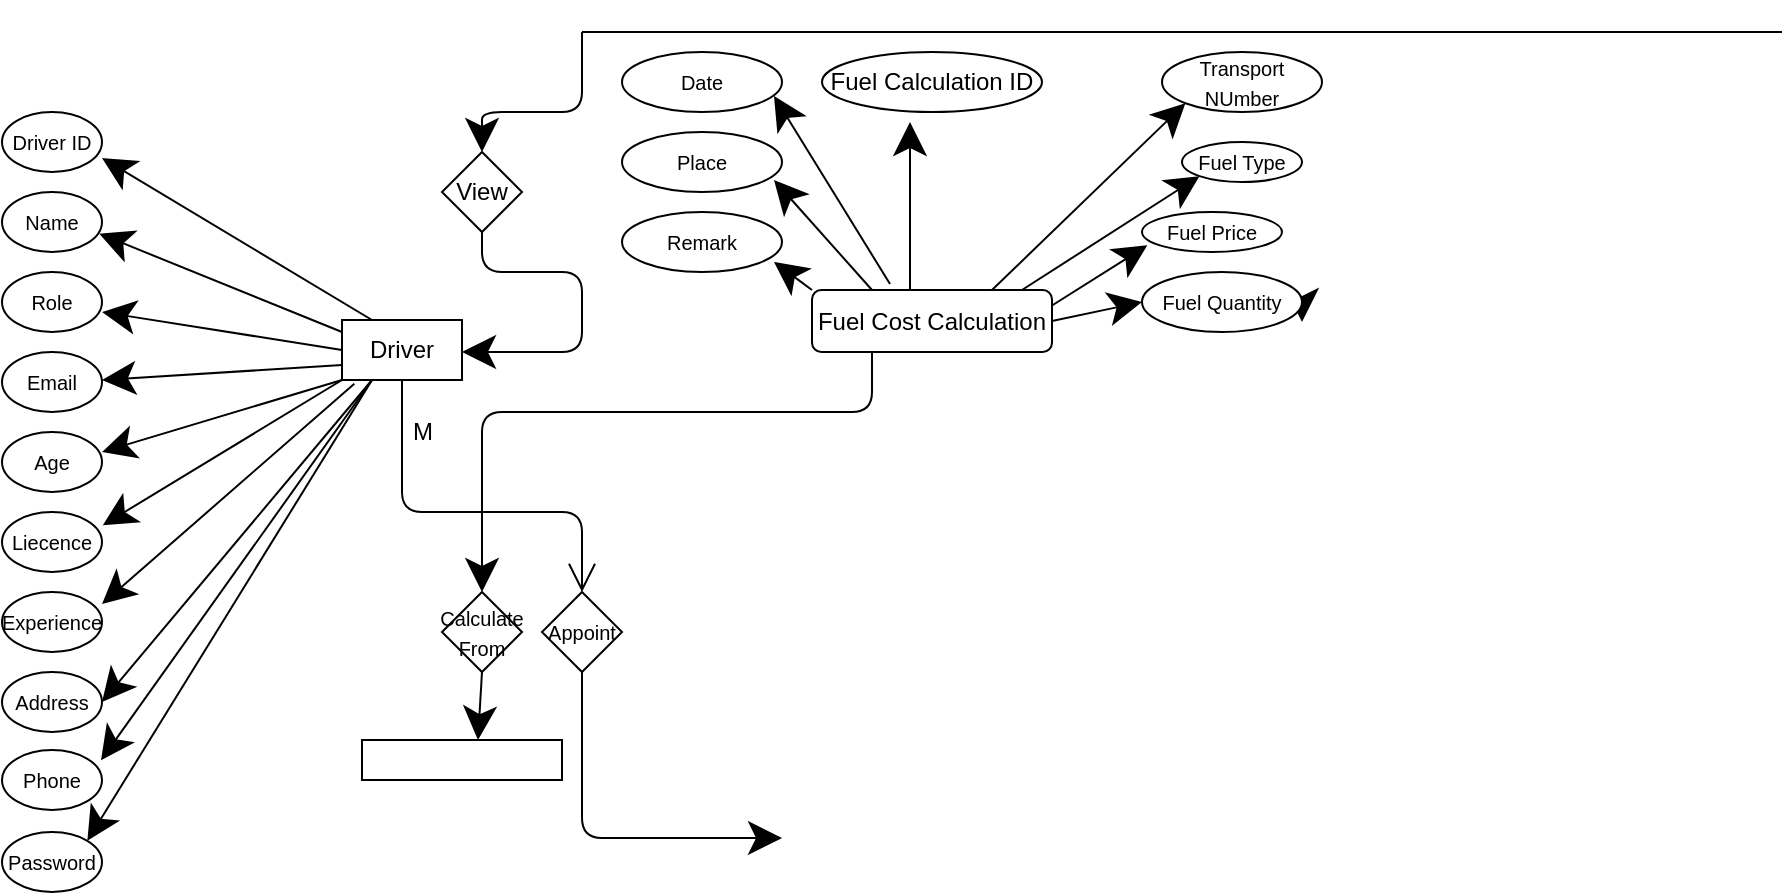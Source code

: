 <mxfile version="15.3.3" type="github">
  <diagram id="WUtvsR8JQNHbGCfWxzJ2" name="Page-1">
    <mxGraphModel dx="868" dy="450" grid="1" gridSize="10" guides="1" tooltips="1" connect="1" arrows="1" fold="1" page="1" pageScale="1" pageWidth="1169" pageHeight="827" math="0" shadow="0">
      <root>
        <mxCell id="0" />
        <mxCell id="1" parent="0" />
        <mxCell id="knASVPoed2hm8nHkAF8M-1" value="" style="endArrow=none;html=1;startSize=14;endSize=14;sourcePerimeterSpacing=8;targetPerimeterSpacing=8;" edge="1" parent="1">
          <mxGeometry width="50" height="50" relative="1" as="geometry">
            <mxPoint x="320" y="40" as="sourcePoint" />
            <mxPoint x="920" y="40" as="targetPoint" />
          </mxGeometry>
        </mxCell>
        <mxCell id="knASVPoed2hm8nHkAF8M-5" value="" style="endArrow=classic;html=1;startSize=14;endSize=14;sourcePerimeterSpacing=8;targetPerimeterSpacing=8;" edge="1" parent="1">
          <mxGeometry width="50" height="50" relative="1" as="geometry">
            <mxPoint x="320" y="40" as="sourcePoint" />
            <mxPoint x="270" y="100" as="targetPoint" />
            <Array as="points">
              <mxPoint x="320" y="80" />
              <mxPoint x="270" y="80" />
            </Array>
          </mxGeometry>
        </mxCell>
        <mxCell id="knASVPoed2hm8nHkAF8M-6" value="View" style="rhombus;whiteSpace=wrap;html=1;hachureGap=4;pointerEvents=0;" vertex="1" parent="1">
          <mxGeometry x="250" y="100" width="40" height="40" as="geometry" />
        </mxCell>
        <mxCell id="knASVPoed2hm8nHkAF8M-8" value="" style="endArrow=classic;html=1;startSize=14;endSize=14;sourcePerimeterSpacing=8;targetPerimeterSpacing=8;exitX=0.5;exitY=1;exitDx=0;exitDy=0;" edge="1" parent="1" source="knASVPoed2hm8nHkAF8M-6">
          <mxGeometry width="50" height="50" relative="1" as="geometry">
            <mxPoint x="550" y="170" as="sourcePoint" />
            <mxPoint x="260" y="200" as="targetPoint" />
            <Array as="points">
              <mxPoint x="270" y="160" />
              <mxPoint x="320" y="160" />
              <mxPoint x="320" y="200" />
              <mxPoint x="270" y="200" />
            </Array>
          </mxGeometry>
        </mxCell>
        <mxCell id="knASVPoed2hm8nHkAF8M-9" value="Driver" style="rounded=0;whiteSpace=wrap;html=1;hachureGap=4;pointerEvents=0;" vertex="1" parent="1">
          <mxGeometry x="200" y="184" width="60" height="30" as="geometry" />
        </mxCell>
        <mxCell id="knASVPoed2hm8nHkAF8M-10" value="" style="endArrow=classic;html=1;startSize=14;endSize=14;sourcePerimeterSpacing=8;targetPerimeterSpacing=8;exitX=0.25;exitY=0;exitDx=0;exitDy=0;" edge="1" parent="1" source="knASVPoed2hm8nHkAF8M-9">
          <mxGeometry width="50" height="50" relative="1" as="geometry">
            <mxPoint x="200" y="230" as="sourcePoint" />
            <mxPoint x="80" y="103" as="targetPoint" />
          </mxGeometry>
        </mxCell>
        <mxCell id="knASVPoed2hm8nHkAF8M-11" value="&lt;font style=&quot;font-size: 10px&quot;&gt;Driver ID&lt;/font&gt;" style="ellipse;whiteSpace=wrap;html=1;hachureGap=4;pointerEvents=0;" vertex="1" parent="1">
          <mxGeometry x="30" y="80" width="50" height="30" as="geometry" />
        </mxCell>
        <mxCell id="knASVPoed2hm8nHkAF8M-12" value="&lt;font style=&quot;font-size: 10px&quot;&gt;Name&lt;/font&gt;" style="ellipse;whiteSpace=wrap;html=1;hachureGap=4;pointerEvents=0;" vertex="1" parent="1">
          <mxGeometry x="30" y="120" width="50" height="30" as="geometry" />
        </mxCell>
        <mxCell id="knASVPoed2hm8nHkAF8M-13" value="&lt;font style=&quot;font-size: 10px&quot;&gt;Role&lt;/font&gt;" style="ellipse;whiteSpace=wrap;html=1;hachureGap=4;pointerEvents=0;" vertex="1" parent="1">
          <mxGeometry x="30" y="160" width="50" height="30" as="geometry" />
        </mxCell>
        <mxCell id="knASVPoed2hm8nHkAF8M-14" value="&lt;font style=&quot;font-size: 10px&quot;&gt;Age&lt;/font&gt;" style="ellipse;whiteSpace=wrap;html=1;hachureGap=4;pointerEvents=0;" vertex="1" parent="1">
          <mxGeometry x="30" y="240" width="50" height="30" as="geometry" />
        </mxCell>
        <mxCell id="knASVPoed2hm8nHkAF8M-15" value="&lt;font style=&quot;font-size: 10px&quot;&gt;Email&lt;/font&gt;" style="ellipse;whiteSpace=wrap;html=1;hachureGap=4;pointerEvents=0;" vertex="1" parent="1">
          <mxGeometry x="30" y="200" width="50" height="30" as="geometry" />
        </mxCell>
        <mxCell id="knASVPoed2hm8nHkAF8M-16" value="&lt;font style=&quot;font-size: 10px&quot;&gt;Liecence&lt;/font&gt;" style="ellipse;whiteSpace=wrap;html=1;hachureGap=4;pointerEvents=0;" vertex="1" parent="1">
          <mxGeometry x="30" y="280" width="50" height="30" as="geometry" />
        </mxCell>
        <mxCell id="knASVPoed2hm8nHkAF8M-17" value="&lt;font style=&quot;font-size: 10px&quot;&gt;Experience&lt;/font&gt;" style="ellipse;whiteSpace=wrap;html=1;hachureGap=4;pointerEvents=0;" vertex="1" parent="1">
          <mxGeometry x="30" y="320" width="50" height="30" as="geometry" />
        </mxCell>
        <mxCell id="knASVPoed2hm8nHkAF8M-18" value="&lt;font style=&quot;font-size: 10px&quot;&gt;Address&lt;/font&gt;" style="ellipse;whiteSpace=wrap;html=1;hachureGap=4;pointerEvents=0;" vertex="1" parent="1">
          <mxGeometry x="30" y="360" width="50" height="30" as="geometry" />
        </mxCell>
        <mxCell id="knASVPoed2hm8nHkAF8M-19" value="&lt;font style=&quot;font-size: 10px&quot;&gt;Phone&lt;/font&gt;" style="ellipse;whiteSpace=wrap;html=1;hachureGap=4;pointerEvents=0;" vertex="1" parent="1">
          <mxGeometry x="30" y="399" width="50" height="30" as="geometry" />
        </mxCell>
        <mxCell id="knASVPoed2hm8nHkAF8M-20" value="&lt;font style=&quot;font-size: 10px&quot;&gt;Password&lt;/font&gt;" style="ellipse;whiteSpace=wrap;html=1;hachureGap=4;pointerEvents=0;" vertex="1" parent="1">
          <mxGeometry x="30" y="440" width="50" height="30" as="geometry" />
        </mxCell>
        <mxCell id="knASVPoed2hm8nHkAF8M-22" value="" style="endArrow=classic;html=1;startSize=14;endSize=14;sourcePerimeterSpacing=8;targetPerimeterSpacing=8;entryX=0.973;entryY=0.694;entryDx=0;entryDy=0;entryPerimeter=0;" edge="1" parent="1" target="knASVPoed2hm8nHkAF8M-12">
          <mxGeometry width="50" height="50" relative="1" as="geometry">
            <mxPoint x="200" y="190" as="sourcePoint" />
            <mxPoint x="80" y="156" as="targetPoint" />
          </mxGeometry>
        </mxCell>
        <mxCell id="knASVPoed2hm8nHkAF8M-23" value="" style="endArrow=classic;html=1;startSize=14;endSize=14;sourcePerimeterSpacing=8;targetPerimeterSpacing=8;exitX=0;exitY=0.5;exitDx=0;exitDy=0;" edge="1" parent="1" source="knASVPoed2hm8nHkAF8M-9">
          <mxGeometry width="50" height="50" relative="1" as="geometry">
            <mxPoint x="215" y="244" as="sourcePoint" />
            <mxPoint x="80" y="180" as="targetPoint" />
          </mxGeometry>
        </mxCell>
        <mxCell id="knASVPoed2hm8nHkAF8M-24" value="" style="endArrow=classic;html=1;startSize=14;endSize=14;sourcePerimeterSpacing=8;targetPerimeterSpacing=8;exitX=0;exitY=0.75;exitDx=0;exitDy=0;" edge="1" parent="1" source="knASVPoed2hm8nHkAF8M-9">
          <mxGeometry width="50" height="50" relative="1" as="geometry">
            <mxPoint x="215" y="278" as="sourcePoint" />
            <mxPoint x="80" y="214" as="targetPoint" />
          </mxGeometry>
        </mxCell>
        <mxCell id="knASVPoed2hm8nHkAF8M-25" value="" style="endArrow=classic;html=1;startSize=14;endSize=14;sourcePerimeterSpacing=8;targetPerimeterSpacing=8;exitX=0;exitY=1;exitDx=0;exitDy=0;" edge="1" parent="1" source="knASVPoed2hm8nHkAF8M-9">
          <mxGeometry width="50" height="50" relative="1" as="geometry">
            <mxPoint x="215" y="314" as="sourcePoint" />
            <mxPoint x="80" y="250" as="targetPoint" />
          </mxGeometry>
        </mxCell>
        <mxCell id="knASVPoed2hm8nHkAF8M-26" value="" style="endArrow=classic;html=1;startSize=14;endSize=14;sourcePerimeterSpacing=8;targetPerimeterSpacing=8;exitX=0;exitY=1;exitDx=0;exitDy=0;entryX=1.007;entryY=0.222;entryDx=0;entryDy=0;entryPerimeter=0;" edge="1" parent="1" source="knASVPoed2hm8nHkAF8M-9" target="knASVPoed2hm8nHkAF8M-16">
          <mxGeometry width="50" height="50" relative="1" as="geometry">
            <mxPoint x="180" y="310" as="sourcePoint" />
            <mxPoint x="45" y="246" as="targetPoint" />
          </mxGeometry>
        </mxCell>
        <mxCell id="knASVPoed2hm8nHkAF8M-27" value="" style="endArrow=classic;html=1;startSize=14;endSize=14;sourcePerimeterSpacing=8;targetPerimeterSpacing=8;exitX=0.103;exitY=1.061;exitDx=0;exitDy=0;exitPerimeter=0;" edge="1" parent="1" source="knASVPoed2hm8nHkAF8M-9">
          <mxGeometry width="50" height="50" relative="1" as="geometry">
            <mxPoint x="210" y="210" as="sourcePoint" />
            <mxPoint x="80" y="326" as="targetPoint" />
          </mxGeometry>
        </mxCell>
        <mxCell id="knASVPoed2hm8nHkAF8M-28" value="" style="endArrow=classic;html=1;startSize=14;endSize=14;sourcePerimeterSpacing=8;targetPerimeterSpacing=8;exitX=0.25;exitY=1;exitDx=0;exitDy=0;entryX=1;entryY=0.5;entryDx=0;entryDy=0;" edge="1" parent="1" source="knASVPoed2hm8nHkAF8M-9" target="knASVPoed2hm8nHkAF8M-18">
          <mxGeometry width="50" height="50" relative="1" as="geometry">
            <mxPoint x="285" y="254" as="sourcePoint" />
            <mxPoint x="150" y="190" as="targetPoint" />
          </mxGeometry>
        </mxCell>
        <mxCell id="knASVPoed2hm8nHkAF8M-29" value="" style="endArrow=classic;html=1;startSize=14;endSize=14;sourcePerimeterSpacing=8;targetPerimeterSpacing=8;exitX=0.25;exitY=1;exitDx=0;exitDy=0;entryX=0.99;entryY=0.172;entryDx=0;entryDy=0;entryPerimeter=0;" edge="1" parent="1" source="knASVPoed2hm8nHkAF8M-9" target="knASVPoed2hm8nHkAF8M-19">
          <mxGeometry width="50" height="50" relative="1" as="geometry">
            <mxPoint x="295" y="264" as="sourcePoint" />
            <mxPoint x="160" y="200" as="targetPoint" />
          </mxGeometry>
        </mxCell>
        <mxCell id="knASVPoed2hm8nHkAF8M-30" value="" style="endArrow=classic;html=1;startSize=14;endSize=14;sourcePerimeterSpacing=8;targetPerimeterSpacing=8;exitX=0.25;exitY=1;exitDx=0;exitDy=0;entryX=1;entryY=0;entryDx=0;entryDy=0;" edge="1" parent="1" source="knASVPoed2hm8nHkAF8M-9" target="knASVPoed2hm8nHkAF8M-20">
          <mxGeometry width="50" height="50" relative="1" as="geometry">
            <mxPoint x="305" y="274" as="sourcePoint" />
            <mxPoint x="170" y="210" as="targetPoint" />
          </mxGeometry>
        </mxCell>
        <mxCell id="knASVPoed2hm8nHkAF8M-31" value="" style="endArrow=open;endFill=1;endSize=12;html=1;sourcePerimeterSpacing=8;targetPerimeterSpacing=8;exitX=0.5;exitY=1;exitDx=0;exitDy=0;" edge="1" parent="1" source="knASVPoed2hm8nHkAF8M-9">
          <mxGeometry width="160" relative="1" as="geometry">
            <mxPoint x="200" y="300" as="sourcePoint" />
            <mxPoint x="320" y="320" as="targetPoint" />
            <Array as="points">
              <mxPoint x="230" y="280" />
              <mxPoint x="320" y="280" />
            </Array>
          </mxGeometry>
        </mxCell>
        <mxCell id="knASVPoed2hm8nHkAF8M-32" value="&lt;font style=&quot;font-size: 10px&quot;&gt;Appoint&lt;/font&gt;" style="rhombus;whiteSpace=wrap;html=1;hachureGap=4;pointerEvents=0;" vertex="1" parent="1">
          <mxGeometry x="300" y="320" width="40" height="40" as="geometry" />
        </mxCell>
        <mxCell id="knASVPoed2hm8nHkAF8M-33" value="" style="endArrow=classic;html=1;startSize=14;endSize=14;sourcePerimeterSpacing=8;targetPerimeterSpacing=8;exitX=0.5;exitY=1;exitDx=0;exitDy=0;" edge="1" parent="1" source="knASVPoed2hm8nHkAF8M-32">
          <mxGeometry width="50" height="50" relative="1" as="geometry">
            <mxPoint x="150" y="490" as="sourcePoint" />
            <mxPoint x="420" y="443" as="targetPoint" />
            <Array as="points">
              <mxPoint x="320" y="443" />
            </Array>
          </mxGeometry>
        </mxCell>
        <mxCell id="knASVPoed2hm8nHkAF8M-34" value="Fuel Cost Calculation" style="rounded=1;whiteSpace=wrap;html=1;hachureGap=4;pointerEvents=0;" vertex="1" parent="1">
          <mxGeometry x="435" y="169" width="120" height="31" as="geometry" />
        </mxCell>
        <mxCell id="knASVPoed2hm8nHkAF8M-37" value="M" style="text;html=1;align=center;verticalAlign=middle;resizable=0;points=[];autosize=1;strokeColor=none;fillColor=none;" vertex="1" parent="1">
          <mxGeometry x="225" y="230" width="30" height="20" as="geometry" />
        </mxCell>
        <mxCell id="knASVPoed2hm8nHkAF8M-38" value="" style="endArrow=classic;html=1;startSize=14;endSize=14;targetPerimeterSpacing=8;exitX=1;exitY=0.5;exitDx=0;exitDy=0;startArrow=none;" edge="1" parent="1" source="knASVPoed2hm8nHkAF8M-39">
          <mxGeometry width="50" height="50" relative="1" as="geometry">
            <mxPoint x="540" y="170" as="sourcePoint" />
            <mxPoint x="680" y="185" as="targetPoint" />
          </mxGeometry>
        </mxCell>
        <mxCell id="knASVPoed2hm8nHkAF8M-41" value="&lt;font style=&quot;font-size: 10px&quot;&gt;Fuel Type&lt;/font&gt;" style="ellipse;whiteSpace=wrap;html=1;hachureGap=4;pointerEvents=0;" vertex="1" parent="1">
          <mxGeometry x="620" y="95" width="60" height="20" as="geometry" />
        </mxCell>
        <mxCell id="knASVPoed2hm8nHkAF8M-42" value="&lt;font style=&quot;font-size: 10px&quot;&gt;Transport NUmber&lt;/font&gt;" style="ellipse;whiteSpace=wrap;html=1;hachureGap=4;pointerEvents=0;" vertex="1" parent="1">
          <mxGeometry x="610" y="50" width="80" height="30" as="geometry" />
        </mxCell>
        <mxCell id="knASVPoed2hm8nHkAF8M-43" value="" style="endArrow=classic;html=1;startSize=14;endSize=14;sourcePerimeterSpacing=8;targetPerimeterSpacing=8;exitX=1;exitY=0.25;exitDx=0;exitDy=0;entryX=0.038;entryY=0.833;entryDx=0;entryDy=0;entryPerimeter=0;" edge="1" parent="1" source="knASVPoed2hm8nHkAF8M-34" target="knASVPoed2hm8nHkAF8M-40">
          <mxGeometry width="50" height="50" relative="1" as="geometry">
            <mxPoint x="640" y="174.5" as="sourcePoint" />
            <mxPoint x="680" y="175" as="targetPoint" />
          </mxGeometry>
        </mxCell>
        <mxCell id="knASVPoed2hm8nHkAF8M-46" value="Fuel Calculation ID" style="ellipse;whiteSpace=wrap;html=1;hachureGap=4;pointerEvents=0;" vertex="1" parent="1">
          <mxGeometry x="440" y="50" width="110" height="30" as="geometry" />
        </mxCell>
        <mxCell id="knASVPoed2hm8nHkAF8M-39" value="&lt;font style=&quot;font-size: 10px&quot;&gt;Fuel Quantity&lt;/font&gt;" style="ellipse;whiteSpace=wrap;html=1;hachureGap=4;pointerEvents=0;" vertex="1" parent="1">
          <mxGeometry x="600" y="160" width="80" height="30" as="geometry" />
        </mxCell>
        <mxCell id="knASVPoed2hm8nHkAF8M-48" value="" style="endArrow=classic;html=1;startSize=14;endSize=14;sourcePerimeterSpacing=8;targetPerimeterSpacing=8;exitX=1;exitY=0.5;exitDx=0;exitDy=0;entryX=0;entryY=0.5;entryDx=0;entryDy=0;" edge="1" parent="1" target="knASVPoed2hm8nHkAF8M-39">
          <mxGeometry width="50" height="50" relative="1" as="geometry">
            <mxPoint x="555" y="184.5" as="sourcePoint" />
            <mxPoint x="595" y="185" as="targetPoint" />
          </mxGeometry>
        </mxCell>
        <mxCell id="knASVPoed2hm8nHkAF8M-40" value="&lt;font style=&quot;font-size: 10px&quot;&gt;Fuel Price&lt;/font&gt;" style="ellipse;whiteSpace=wrap;html=1;hachureGap=4;pointerEvents=0;" vertex="1" parent="1">
          <mxGeometry x="600" y="130" width="70" height="20" as="geometry" />
        </mxCell>
        <mxCell id="knASVPoed2hm8nHkAF8M-50" value="" style="endArrow=classic;html=1;startSize=14;endSize=14;sourcePerimeterSpacing=8;targetPerimeterSpacing=8;exitX=1;exitY=0.5;exitDx=0;exitDy=0;entryX=0;entryY=1;entryDx=0;entryDy=0;" edge="1" parent="1" target="knASVPoed2hm8nHkAF8M-41">
          <mxGeometry width="50" height="50" relative="1" as="geometry">
            <mxPoint x="540" y="169" as="sourcePoint" />
            <mxPoint x="580" y="169.5" as="targetPoint" />
          </mxGeometry>
        </mxCell>
        <mxCell id="knASVPoed2hm8nHkAF8M-51" value="" style="endArrow=classic;html=1;startSize=14;endSize=14;sourcePerimeterSpacing=8;targetPerimeterSpacing=8;exitX=0.75;exitY=0;exitDx=0;exitDy=0;entryX=0;entryY=1;entryDx=0;entryDy=0;" edge="1" parent="1" source="knASVPoed2hm8nHkAF8M-34" target="knASVPoed2hm8nHkAF8M-42">
          <mxGeometry width="50" height="50" relative="1" as="geometry">
            <mxPoint x="510" y="169" as="sourcePoint" />
            <mxPoint x="550" y="169.5" as="targetPoint" />
          </mxGeometry>
        </mxCell>
        <mxCell id="knASVPoed2hm8nHkAF8M-52" value="" style="endArrow=classic;html=1;startSize=14;endSize=14;sourcePerimeterSpacing=8;targetPerimeterSpacing=8;entryX=0.4;entryY=1.167;entryDx=0;entryDy=0;entryPerimeter=0;" edge="1" parent="1" target="knASVPoed2hm8nHkAF8M-46">
          <mxGeometry width="50" height="50" relative="1" as="geometry">
            <mxPoint x="484" y="169" as="sourcePoint" />
            <mxPoint x="520" y="169.5" as="targetPoint" />
          </mxGeometry>
        </mxCell>
        <mxCell id="knASVPoed2hm8nHkAF8M-53" value="&lt;font style=&quot;font-size: 10px&quot;&gt;Date&lt;/font&gt;" style="ellipse;whiteSpace=wrap;html=1;hachureGap=4;pointerEvents=0;" vertex="1" parent="1">
          <mxGeometry x="340" y="50" width="80" height="30" as="geometry" />
        </mxCell>
        <mxCell id="knASVPoed2hm8nHkAF8M-54" value="&lt;font style=&quot;font-size: 10px&quot;&gt;Place&lt;/font&gt;" style="ellipse;whiteSpace=wrap;html=1;hachureGap=4;pointerEvents=0;" vertex="1" parent="1">
          <mxGeometry x="340" y="90" width="80" height="30" as="geometry" />
        </mxCell>
        <mxCell id="knASVPoed2hm8nHkAF8M-55" value="&lt;font style=&quot;font-size: 10px&quot;&gt;Remark&lt;/font&gt;" style="ellipse;whiteSpace=wrap;html=1;hachureGap=4;pointerEvents=0;" vertex="1" parent="1">
          <mxGeometry x="340" y="130" width="80" height="30" as="geometry" />
        </mxCell>
        <mxCell id="knASVPoed2hm8nHkAF8M-56" value="" style="endArrow=classic;html=1;startSize=14;endSize=14;sourcePerimeterSpacing=8;targetPerimeterSpacing=8;exitX=0.325;exitY=-0.097;exitDx=0;exitDy=0;entryX=0.95;entryY=0.733;entryDx=0;entryDy=0;entryPerimeter=0;exitPerimeter=0;" edge="1" parent="1" source="knASVPoed2hm8nHkAF8M-34" target="knASVPoed2hm8nHkAF8M-53">
          <mxGeometry width="50" height="50" relative="1" as="geometry">
            <mxPoint x="450" y="169" as="sourcePoint" />
            <mxPoint x="490" y="169.5" as="targetPoint" />
          </mxGeometry>
        </mxCell>
        <mxCell id="knASVPoed2hm8nHkAF8M-57" value="" style="endArrow=classic;html=1;startSize=14;endSize=14;sourcePerimeterSpacing=8;targetPerimeterSpacing=8;exitX=0.25;exitY=0;exitDx=0;exitDy=0;entryX=0.95;entryY=0.8;entryDx=0;entryDy=0;entryPerimeter=0;" edge="1" parent="1" source="knASVPoed2hm8nHkAF8M-34" target="knASVPoed2hm8nHkAF8M-54">
          <mxGeometry width="50" height="50" relative="1" as="geometry">
            <mxPoint x="430" y="160" as="sourcePoint" />
            <mxPoint x="470" y="160.5" as="targetPoint" />
          </mxGeometry>
        </mxCell>
        <mxCell id="knASVPoed2hm8nHkAF8M-58" value="" style="endArrow=classic;html=1;startSize=14;endSize=14;sourcePerimeterSpacing=8;targetPerimeterSpacing=8;exitX=0;exitY=0;exitDx=0;exitDy=0;entryX=0.95;entryY=0.833;entryDx=0;entryDy=0;entryPerimeter=0;" edge="1" parent="1" source="knASVPoed2hm8nHkAF8M-34" target="knASVPoed2hm8nHkAF8M-55">
          <mxGeometry width="50" height="50" relative="1" as="geometry">
            <mxPoint x="395" y="174.5" as="sourcePoint" />
            <mxPoint x="435" y="175" as="targetPoint" />
          </mxGeometry>
        </mxCell>
        <mxCell id="knASVPoed2hm8nHkAF8M-59" value="" style="endArrow=classic;html=1;startSize=14;endSize=14;sourcePerimeterSpacing=8;targetPerimeterSpacing=8;exitX=0.25;exitY=1;exitDx=0;exitDy=0;" edge="1" parent="1" source="knASVPoed2hm8nHkAF8M-34">
          <mxGeometry width="50" height="50" relative="1" as="geometry">
            <mxPoint x="540" y="260" as="sourcePoint" />
            <mxPoint x="270" y="320" as="targetPoint" />
            <Array as="points">
              <mxPoint x="465" y="230" />
              <mxPoint x="270" y="230" />
            </Array>
          </mxGeometry>
        </mxCell>
        <mxCell id="knASVPoed2hm8nHkAF8M-60" value="&lt;font style=&quot;font-size: 10px&quot;&gt;Calculate From&lt;/font&gt;" style="rhombus;whiteSpace=wrap;html=1;hachureGap=4;pointerEvents=0;" vertex="1" parent="1">
          <mxGeometry x="250" y="320" width="40" height="40" as="geometry" />
        </mxCell>
        <mxCell id="knASVPoed2hm8nHkAF8M-61" value="" style="rounded=0;whiteSpace=wrap;html=1;hachureGap=4;pointerEvents=0;" vertex="1" parent="1">
          <mxGeometry x="210" y="394" width="100" height="20" as="geometry" />
        </mxCell>
        <mxCell id="knASVPoed2hm8nHkAF8M-62" value="" style="endArrow=classic;html=1;startSize=14;endSize=14;sourcePerimeterSpacing=8;targetPerimeterSpacing=8;exitX=0.5;exitY=1;exitDx=0;exitDy=0;entryX=0.58;entryY=0;entryDx=0;entryDy=0;entryPerimeter=0;" edge="1" parent="1" source="knASVPoed2hm8nHkAF8M-60" target="knASVPoed2hm8nHkAF8M-61">
          <mxGeometry width="50" height="50" relative="1" as="geometry">
            <mxPoint x="540" y="350" as="sourcePoint" />
            <mxPoint x="290" y="390" as="targetPoint" />
          </mxGeometry>
        </mxCell>
      </root>
    </mxGraphModel>
  </diagram>
</mxfile>
